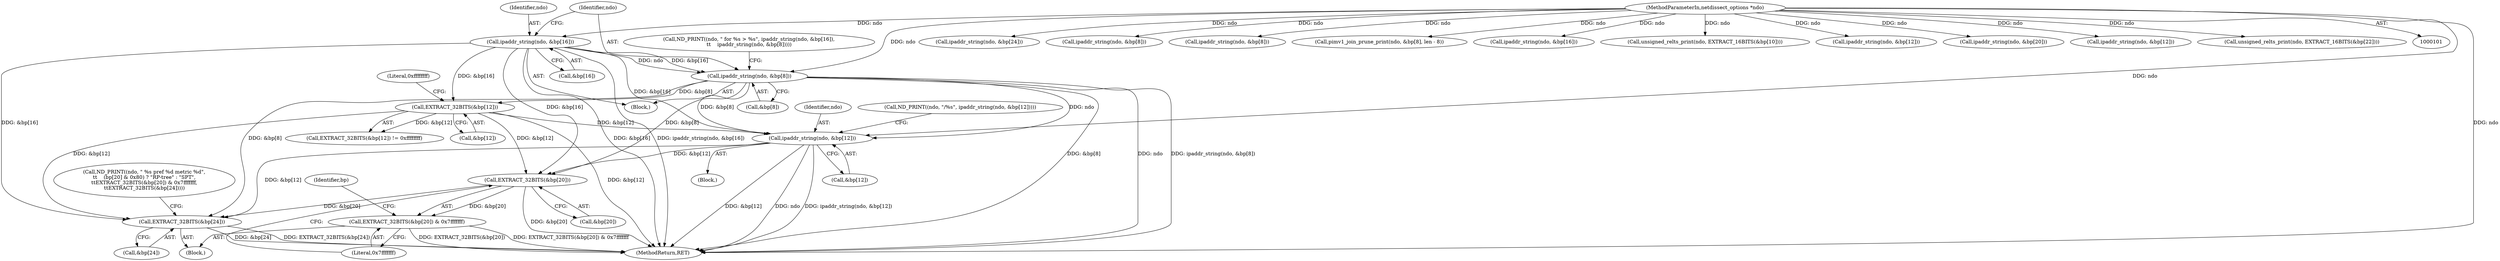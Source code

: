 digraph "0_tcpdump_5dc1860d8267b1e0cb78c9ffa2a40bea2fdb3ddc_2@array" {
"1000360" [label="(Call,ipaddr_string(ndo, &bp[12]))"];
"1000341" [label="(Call,ipaddr_string(ndo, &bp[8]))"];
"1000335" [label="(Call,ipaddr_string(ndo, &bp[16]))"];
"1000102" [label="(MethodParameterIn,netdissect_options *ndo)"];
"1000349" [label="(Call,EXTRACT_32BITS(&bp[12]))"];
"1000387" [label="(Call,EXTRACT_32BITS(&bp[20]))"];
"1000386" [label="(Call,EXTRACT_32BITS(&bp[20]) & 0x7fffffff)"];
"1000393" [label="(Call,EXTRACT_32BITS(&bp[24]))"];
"1000371" [label="(Call,ND_PRINT((ndo, \" %s pref %d metric %d\",\n\t\t    (bp[20] & 0x80) ? \"RP-tree\" : \"SPT\",\n\t\tEXTRACT_32BITS(&bp[20]) & 0x7fffffff,\n\t\tEXTRACT_32BITS(&bp[24]))))"];
"1000336" [label="(Identifier,ndo)"];
"1000387" [label="(Call,EXTRACT_32BITS(&bp[20]))"];
"1000362" [label="(Call,&bp[12])"];
"1000229" [label="(Call,ipaddr_string(ndo, &bp[24]))"];
"1000249" [label="(Call,ipaddr_string(ndo, &bp[8]))"];
"1000278" [label="(Call,ipaddr_string(ndo, &bp[8]))"];
"1000361" [label="(Identifier,ndo)"];
"1000394" [label="(Call,&bp[24])"];
"1000342" [label="(Identifier,ndo)"];
"1000360" [label="(Call,ipaddr_string(ndo, &bp[12]))"];
"1000354" [label="(Literal,0xffffffff)"];
"1000355" [label="(Call,ND_PRINT((ndo, \"/%s\", ipaddr_string(ndo, &bp[12]))))"];
"1000406" [label="(Call,pimv1_join_prune_print(ndo, &bp[8], len - 8))"];
"1000308" [label="(Call,ipaddr_string(ndo, &bp[16]))"];
"1000348" [label="(Call,EXTRACT_32BITS(&bp[12]) != 0xffffffff)"];
"1000334" [label="(Block,)"];
"1000358" [label="(Block,)"];
"1000388" [label="(Call,&bp[20])"];
"1000337" [label="(Call,&bp[16])"];
"1000335" [label="(Call,ipaddr_string(ndo, &bp[16]))"];
"1000329" [label="(Call,ND_PRINT((ndo, \" for %s > %s\", ipaddr_string(ndo, &bp[16]),\n\t\t    ipaddr_string(ndo, &bp[8]))))"];
"1000396" [label="(Identifier,bp)"];
"1000386" [label="(Call,EXTRACT_32BITS(&bp[20]) & 0x7fffffff)"];
"1000392" [label="(Literal,0x7fffffff)"];
"1000341" [label="(Call,ipaddr_string(ndo, &bp[8]))"];
"1000199" [label="(Call,unsigned_relts_print(ndo, EXTRACT_16BITS(&bp[10])))"];
"1000255" [label="(Call,ipaddr_string(ndo, &bp[12]))"];
"1000385" [label="(Block,)"];
"1000343" [label="(Call,&bp[8])"];
"1000445" [label="(MethodReturn,RET)"];
"1000393" [label="(Call,EXTRACT_32BITS(&bp[24]))"];
"1000350" [label="(Call,&bp[12])"];
"1000349" [label="(Call,EXTRACT_32BITS(&bp[12]))"];
"1000223" [label="(Call,ipaddr_string(ndo, &bp[20]))"];
"1000297" [label="(Call,ipaddr_string(ndo, &bp[12]))"];
"1000102" [label="(MethodParameterIn,netdissect_options *ndo)"];
"1000314" [label="(Call,unsigned_relts_print(ndo, EXTRACT_16BITS(&bp[22])))"];
"1000360" -> "1000358"  [label="AST: "];
"1000360" -> "1000362"  [label="CFG: "];
"1000361" -> "1000360"  [label="AST: "];
"1000362" -> "1000360"  [label="AST: "];
"1000355" -> "1000360"  [label="CFG: "];
"1000360" -> "1000445"  [label="DDG: ndo"];
"1000360" -> "1000445"  [label="DDG: ipaddr_string(ndo, &bp[12])"];
"1000360" -> "1000445"  [label="DDG: &bp[12]"];
"1000341" -> "1000360"  [label="DDG: ndo"];
"1000341" -> "1000360"  [label="DDG: &bp[8]"];
"1000102" -> "1000360"  [label="DDG: ndo"];
"1000349" -> "1000360"  [label="DDG: &bp[12]"];
"1000335" -> "1000360"  [label="DDG: &bp[16]"];
"1000360" -> "1000387"  [label="DDG: &bp[12]"];
"1000360" -> "1000393"  [label="DDG: &bp[12]"];
"1000341" -> "1000334"  [label="AST: "];
"1000341" -> "1000343"  [label="CFG: "];
"1000342" -> "1000341"  [label="AST: "];
"1000343" -> "1000341"  [label="AST: "];
"1000329" -> "1000341"  [label="CFG: "];
"1000341" -> "1000445"  [label="DDG: &bp[8]"];
"1000341" -> "1000445"  [label="DDG: ndo"];
"1000341" -> "1000445"  [label="DDG: ipaddr_string(ndo, &bp[8])"];
"1000335" -> "1000341"  [label="DDG: ndo"];
"1000335" -> "1000341"  [label="DDG: &bp[16]"];
"1000102" -> "1000341"  [label="DDG: ndo"];
"1000341" -> "1000349"  [label="DDG: &bp[8]"];
"1000341" -> "1000387"  [label="DDG: &bp[8]"];
"1000341" -> "1000393"  [label="DDG: &bp[8]"];
"1000335" -> "1000334"  [label="AST: "];
"1000335" -> "1000337"  [label="CFG: "];
"1000336" -> "1000335"  [label="AST: "];
"1000337" -> "1000335"  [label="AST: "];
"1000342" -> "1000335"  [label="CFG: "];
"1000335" -> "1000445"  [label="DDG: &bp[16]"];
"1000335" -> "1000445"  [label="DDG: ipaddr_string(ndo, &bp[16])"];
"1000102" -> "1000335"  [label="DDG: ndo"];
"1000335" -> "1000349"  [label="DDG: &bp[16]"];
"1000335" -> "1000387"  [label="DDG: &bp[16]"];
"1000335" -> "1000393"  [label="DDG: &bp[16]"];
"1000102" -> "1000101"  [label="AST: "];
"1000102" -> "1000445"  [label="DDG: ndo"];
"1000102" -> "1000199"  [label="DDG: ndo"];
"1000102" -> "1000223"  [label="DDG: ndo"];
"1000102" -> "1000229"  [label="DDG: ndo"];
"1000102" -> "1000249"  [label="DDG: ndo"];
"1000102" -> "1000255"  [label="DDG: ndo"];
"1000102" -> "1000278"  [label="DDG: ndo"];
"1000102" -> "1000297"  [label="DDG: ndo"];
"1000102" -> "1000308"  [label="DDG: ndo"];
"1000102" -> "1000314"  [label="DDG: ndo"];
"1000102" -> "1000406"  [label="DDG: ndo"];
"1000349" -> "1000348"  [label="AST: "];
"1000349" -> "1000350"  [label="CFG: "];
"1000350" -> "1000349"  [label="AST: "];
"1000354" -> "1000349"  [label="CFG: "];
"1000349" -> "1000445"  [label="DDG: &bp[12]"];
"1000349" -> "1000348"  [label="DDG: &bp[12]"];
"1000349" -> "1000387"  [label="DDG: &bp[12]"];
"1000349" -> "1000393"  [label="DDG: &bp[12]"];
"1000387" -> "1000386"  [label="AST: "];
"1000387" -> "1000388"  [label="CFG: "];
"1000388" -> "1000387"  [label="AST: "];
"1000392" -> "1000387"  [label="CFG: "];
"1000387" -> "1000445"  [label="DDG: &bp[20]"];
"1000387" -> "1000386"  [label="DDG: &bp[20]"];
"1000387" -> "1000393"  [label="DDG: &bp[20]"];
"1000386" -> "1000385"  [label="AST: "];
"1000386" -> "1000392"  [label="CFG: "];
"1000392" -> "1000386"  [label="AST: "];
"1000396" -> "1000386"  [label="CFG: "];
"1000386" -> "1000445"  [label="DDG: EXTRACT_32BITS(&bp[20])"];
"1000386" -> "1000445"  [label="DDG: EXTRACT_32BITS(&bp[20]) & 0x7fffffff"];
"1000393" -> "1000385"  [label="AST: "];
"1000393" -> "1000394"  [label="CFG: "];
"1000394" -> "1000393"  [label="AST: "];
"1000371" -> "1000393"  [label="CFG: "];
"1000393" -> "1000445"  [label="DDG: &bp[24]"];
"1000393" -> "1000445"  [label="DDG: EXTRACT_32BITS(&bp[24])"];
}
